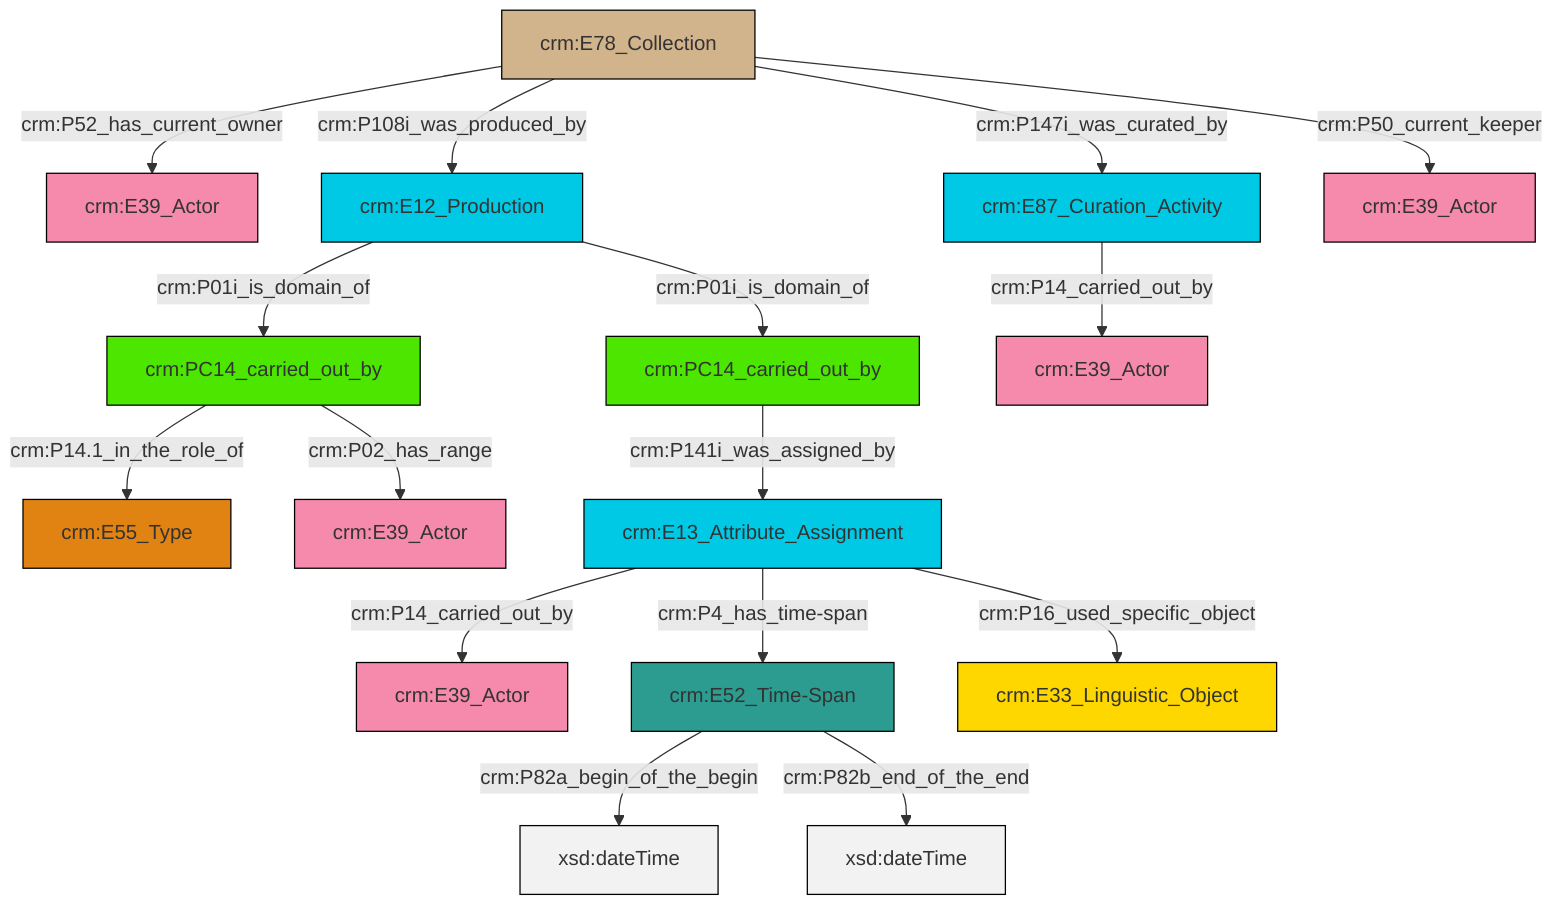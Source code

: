 graph TD
classDef Literal fill:#f2f2f2,stroke:#000000;
classDef CRM_Entity fill:#FFFFFF,stroke:#000000;
classDef Temporal_Entity fill:#00C9E6, stroke:#000000;
classDef Type fill:#E18312, stroke:#000000;
classDef Time-Span fill:#2C9C91, stroke:#000000;
classDef Appellation fill:#FFEB7F, stroke:#000000;
classDef Place fill:#008836, stroke:#000000;
classDef Persistent_Item fill:#B266B2, stroke:#000000;
classDef Conceptual_Object fill:#FFD700, stroke:#000000;
classDef Physical_Thing fill:#D2B48C, stroke:#000000;
classDef Actor fill:#f58aad, stroke:#000000;
classDef PC_Classes fill:#4ce600, stroke:#000000;
classDef Multi fill:#cccccc,stroke:#000000;

4["crm:PC14_carried_out_by"]:::PC_Classes -->|crm:P14.1_in_the_role_of| 5["crm:E55_Type"]:::Type
4["crm:PC14_carried_out_by"]:::PC_Classes -->|crm:P02_has_range| 8["crm:E39_Actor"]:::Actor
10["crm:E78_Collection"]:::Physical_Thing -->|crm:P147i_was_curated_by| 6["crm:E87_Curation_Activity"]:::Temporal_Entity
13["crm:E52_Time-Span"]:::Time-Span -->|crm:P82a_begin_of_the_begin| 14[xsd:dateTime]:::Literal
6["crm:E87_Curation_Activity"]:::Temporal_Entity -->|crm:P14_carried_out_by| 15["crm:E39_Actor"]:::Actor
16["crm:E13_Attribute_Assignment"]:::Temporal_Entity -->|crm:P16_used_specific_object| 18["crm:E33_Linguistic_Object"]:::Conceptual_Object
19["crm:E12_Production"]:::Temporal_Entity -->|crm:P01i_is_domain_of| 4["crm:PC14_carried_out_by"]:::PC_Classes
10["crm:E78_Collection"]:::Physical_Thing -->|crm:P50_current_keeper| 20["crm:E39_Actor"]:::Actor
10["crm:E78_Collection"]:::Physical_Thing -->|crm:P52_has_current_owner| 0["crm:E39_Actor"]:::Actor
16["crm:E13_Attribute_Assignment"]:::Temporal_Entity -->|crm:P4_has_time-span| 13["crm:E52_Time-Span"]:::Time-Span
16["crm:E13_Attribute_Assignment"]:::Temporal_Entity -->|crm:P14_carried_out_by| 2["crm:E39_Actor"]:::Actor
10["crm:E78_Collection"]:::Physical_Thing -->|crm:P108i_was_produced_by| 19["crm:E12_Production"]:::Temporal_Entity
11["crm:PC14_carried_out_by"]:::PC_Classes -->|crm:P141i_was_assigned_by| 16["crm:E13_Attribute_Assignment"]:::Temporal_Entity
13["crm:E52_Time-Span"]:::Time-Span -->|crm:P82b_end_of_the_end| 26[xsd:dateTime]:::Literal
19["crm:E12_Production"]:::Temporal_Entity -->|crm:P01i_is_domain_of| 11["crm:PC14_carried_out_by"]:::PC_Classes